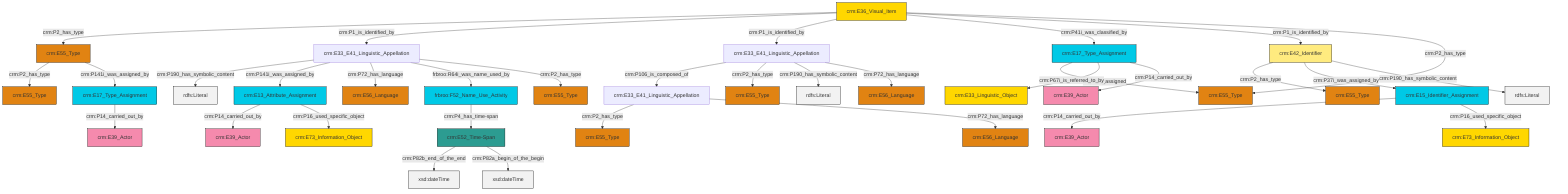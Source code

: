 graph TD
classDef Literal fill:#f2f2f2,stroke:#000000;
classDef CRM_Entity fill:#FFFFFF,stroke:#000000;
classDef Temporal_Entity fill:#00C9E6, stroke:#000000;
classDef Type fill:#E18312, stroke:#000000;
classDef Time-Span fill:#2C9C91, stroke:#000000;
classDef Appellation fill:#FFEB7F, stroke:#000000;
classDef Place fill:#008836, stroke:#000000;
classDef Persistent_Item fill:#B266B2, stroke:#000000;
classDef Conceptual_Object fill:#FFD700, stroke:#000000;
classDef Physical_Thing fill:#D2B48C, stroke:#000000;
classDef Actor fill:#f58aad, stroke:#000000;
classDef PC_Classes fill:#4ce600, stroke:#000000;
classDef Multi fill:#cccccc,stroke:#000000;

4["crm:E15_Identifier_Assignment"]:::Temporal_Entity -->|crm:P14_carried_out_by| 5["crm:E39_Actor"]:::Actor
6["crm:E33_E41_Linguistic_Appellation"]:::Default -->|crm:P106_is_composed_of| 7["crm:E33_E41_Linguistic_Appellation"]:::Default
8["crm:E17_Type_Assignment"]:::Temporal_Entity -->|crm:P14_carried_out_by| 9["crm:E39_Actor"]:::Actor
10["crm:E55_Type"]:::Type -->|crm:P2_has_type| 11["crm:E55_Type"]:::Type
16["crm:E17_Type_Assignment"]:::Temporal_Entity -->|crm:P42_assigned| 17["crm:E55_Type"]:::Type
7["crm:E33_E41_Linguistic_Appellation"]:::Default -->|crm:P2_has_type| 18["crm:E55_Type"]:::Type
19["crm:E33_E41_Linguistic_Appellation"]:::Default -->|crm:P190_has_symbolic_content| 20[rdfs:Literal]:::Literal
14["crm:E13_Attribute_Assignment"]:::Temporal_Entity -->|crm:P14_carried_out_by| 22["crm:E39_Actor"]:::Actor
0["crm:E52_Time-Span"]:::Time-Span -->|crm:P82b_end_of_the_end| 24[xsd:dateTime]:::Literal
19["crm:E33_E41_Linguistic_Appellation"]:::Default -->|crm:P141i_was_assigned_by| 14["crm:E13_Attribute_Assignment"]:::Temporal_Entity
0["crm:E52_Time-Span"]:::Time-Span -->|crm:P82a_begin_of_the_begin| 26[xsd:dateTime]:::Literal
4["crm:E15_Identifier_Assignment"]:::Temporal_Entity -->|crm:P16_used_specific_object| 28["crm:E73_Information_Object"]:::Conceptual_Object
6["crm:E33_E41_Linguistic_Appellation"]:::Default -->|crm:P2_has_type| 12["crm:E55_Type"]:::Type
14["crm:E13_Attribute_Assignment"]:::Temporal_Entity -->|crm:P16_used_specific_object| 29["crm:E73_Information_Object"]:::Conceptual_Object
16["crm:E17_Type_Assignment"]:::Temporal_Entity -->|crm:P67i_is_referred_to_by| 30["crm:E33_Linguistic_Object"]:::Conceptual_Object
19["crm:E33_E41_Linguistic_Appellation"]:::Default -->|crm:P72_has_language| 31["crm:E56_Language"]:::Type
32["crm:E42_Identifier"]:::Appellation -->|crm:P2_has_type| 33["crm:E55_Type"]:::Type
7["crm:E33_E41_Linguistic_Appellation"]:::Default -->|crm:P72_has_language| 37["crm:E56_Language"]:::Type
32["crm:E42_Identifier"]:::Appellation -->|crm:P37i_was_assigned_by| 4["crm:E15_Identifier_Assignment"]:::Temporal_Entity
6["crm:E33_E41_Linguistic_Appellation"]:::Default -->|crm:P190_has_symbolic_content| 40[rdfs:Literal]:::Literal
19["crm:E33_E41_Linguistic_Appellation"]:::Default -->|frbroo:R64i_was_name_used_by| 44["frbroo:F52_Name_Use_Activity"]:::Temporal_Entity
45["crm:E36_Visual_Item"]:::Conceptual_Object -->|crm:P2_has_type| 10["crm:E55_Type"]:::Type
45["crm:E36_Visual_Item"]:::Conceptual_Object -->|crm:P1_is_identified_by| 19["crm:E33_E41_Linguistic_Appellation"]:::Default
19["crm:E33_E41_Linguistic_Appellation"]:::Default -->|crm:P2_has_type| 34["crm:E55_Type"]:::Type
10["crm:E55_Type"]:::Type -->|crm:P141i_was_assigned_by| 8["crm:E17_Type_Assignment"]:::Temporal_Entity
45["crm:E36_Visual_Item"]:::Conceptual_Object -->|crm:P1_is_identified_by| 6["crm:E33_E41_Linguistic_Appellation"]:::Default
45["crm:E36_Visual_Item"]:::Conceptual_Object -->|crm:P41i_was_classified_by| 16["crm:E17_Type_Assignment"]:::Temporal_Entity
16["crm:E17_Type_Assignment"]:::Temporal_Entity -->|crm:P14_carried_out_by| 48["crm:E39_Actor"]:::Actor
6["crm:E33_E41_Linguistic_Appellation"]:::Default -->|crm:P72_has_language| 2["crm:E56_Language"]:::Type
45["crm:E36_Visual_Item"]:::Conceptual_Object -->|crm:P1_is_identified_by| 32["crm:E42_Identifier"]:::Appellation
44["frbroo:F52_Name_Use_Activity"]:::Temporal_Entity -->|crm:P4_has_time-span| 0["crm:E52_Time-Span"]:::Time-Span
32["crm:E42_Identifier"]:::Appellation -->|crm:P190_has_symbolic_content| 58[rdfs:Literal]:::Literal
45["crm:E36_Visual_Item"]:::Conceptual_Object -->|crm:P2_has_type| 17["crm:E55_Type"]:::Type